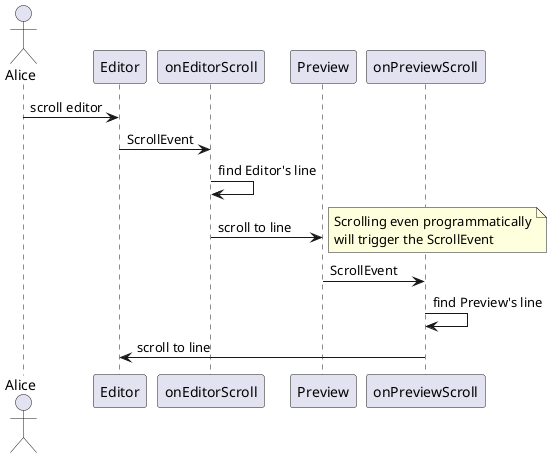 @startuml
actor Alice as u
participant "Editor" as e
participant "onEditorScroll" as es
participant "Preview" as p
participant "onPreviewScroll" as ps

u -> e: scroll editor
e -> es: ScrollEvent
es -> es: find Editor's line
es -> p: scroll to line
note right
Scrolling even programmatically
will trigger the ScrollEvent
end note
p -> ps: ScrollEvent
ps -> ps: find Preview's line
ps -> e: scroll to line

@enduml